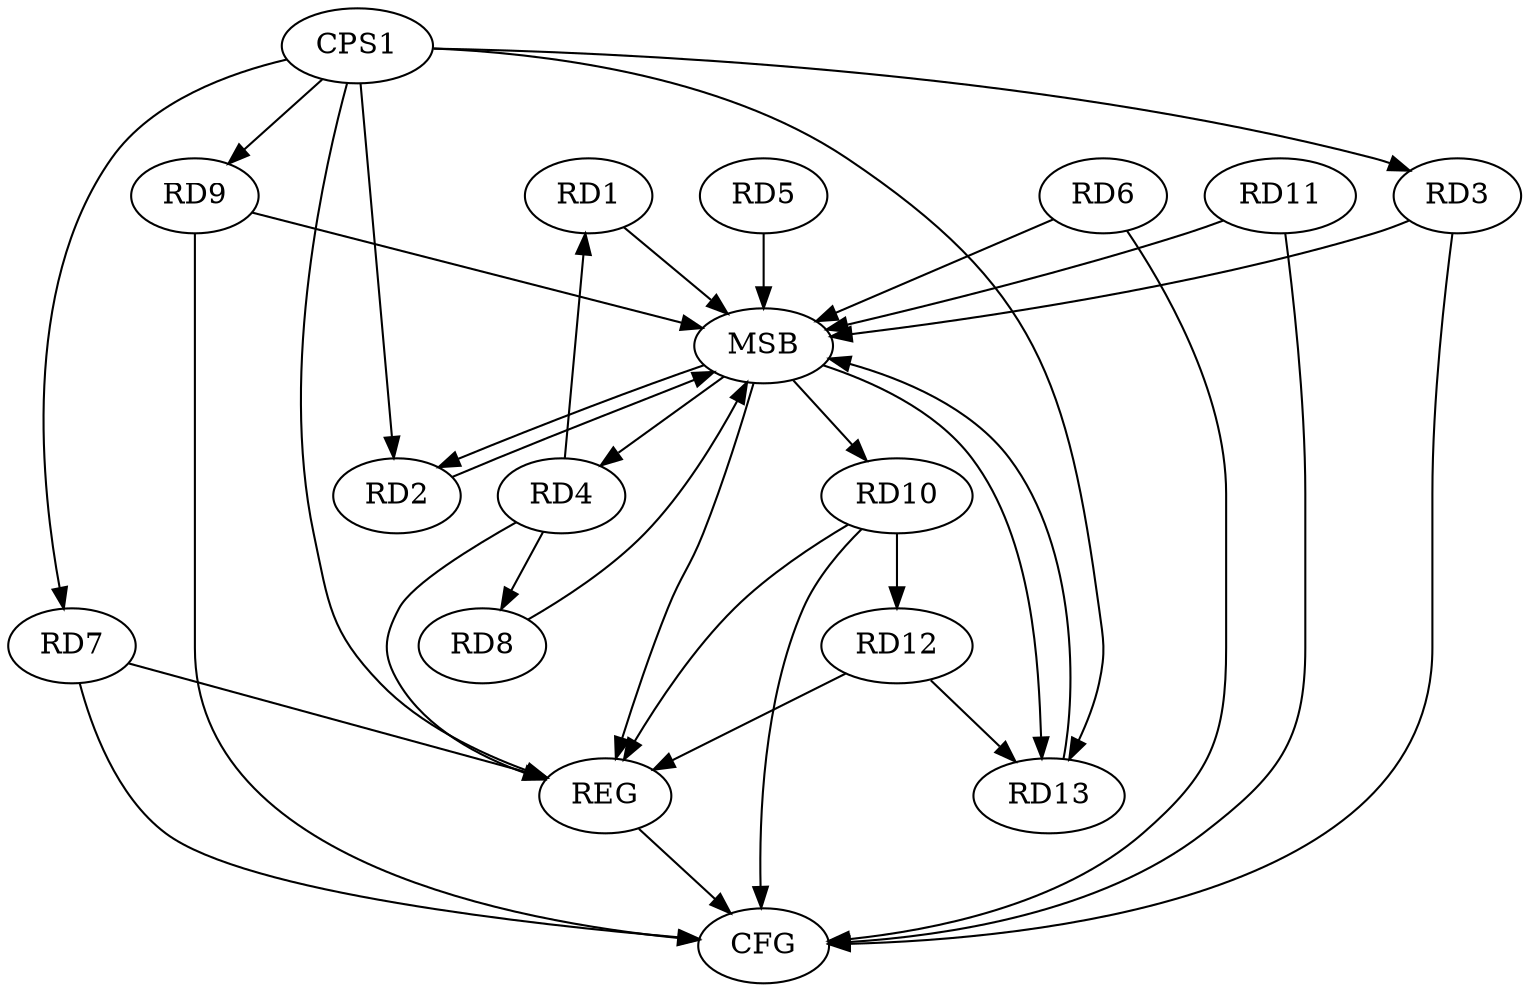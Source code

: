 strict digraph G {
  RD1 [ label="RD1" ];
  RD2 [ label="RD2" ];
  RD3 [ label="RD3" ];
  RD4 [ label="RD4" ];
  RD5 [ label="RD5" ];
  RD6 [ label="RD6" ];
  RD7 [ label="RD7" ];
  RD8 [ label="RD8" ];
  RD9 [ label="RD9" ];
  RD10 [ label="RD10" ];
  RD11 [ label="RD11" ];
  RD12 [ label="RD12" ];
  RD13 [ label="RD13" ];
  CPS1 [ label="CPS1" ];
  REG [ label="REG" ];
  MSB [ label="MSB" ];
  CFG [ label="CFG" ];
  RD4 -> RD1;
  RD4 -> RD8;
  RD10 -> RD12;
  RD12 -> RD13;
  CPS1 -> RD2;
  CPS1 -> RD3;
  CPS1 -> RD7;
  CPS1 -> RD9;
  CPS1 -> RD13;
  RD4 -> REG;
  RD7 -> REG;
  RD10 -> REG;
  RD12 -> REG;
  CPS1 -> REG;
  RD1 -> MSB;
  MSB -> RD4;
  MSB -> REG;
  RD2 -> MSB;
  RD3 -> MSB;
  RD5 -> MSB;
  MSB -> RD13;
  RD6 -> MSB;
  MSB -> RD2;
  RD8 -> MSB;
  RD9 -> MSB;
  RD11 -> MSB;
  MSB -> RD10;
  RD13 -> MSB;
  RD11 -> CFG;
  RD7 -> CFG;
  RD3 -> CFG;
  RD6 -> CFG;
  RD9 -> CFG;
  RD10 -> CFG;
  REG -> CFG;
}
